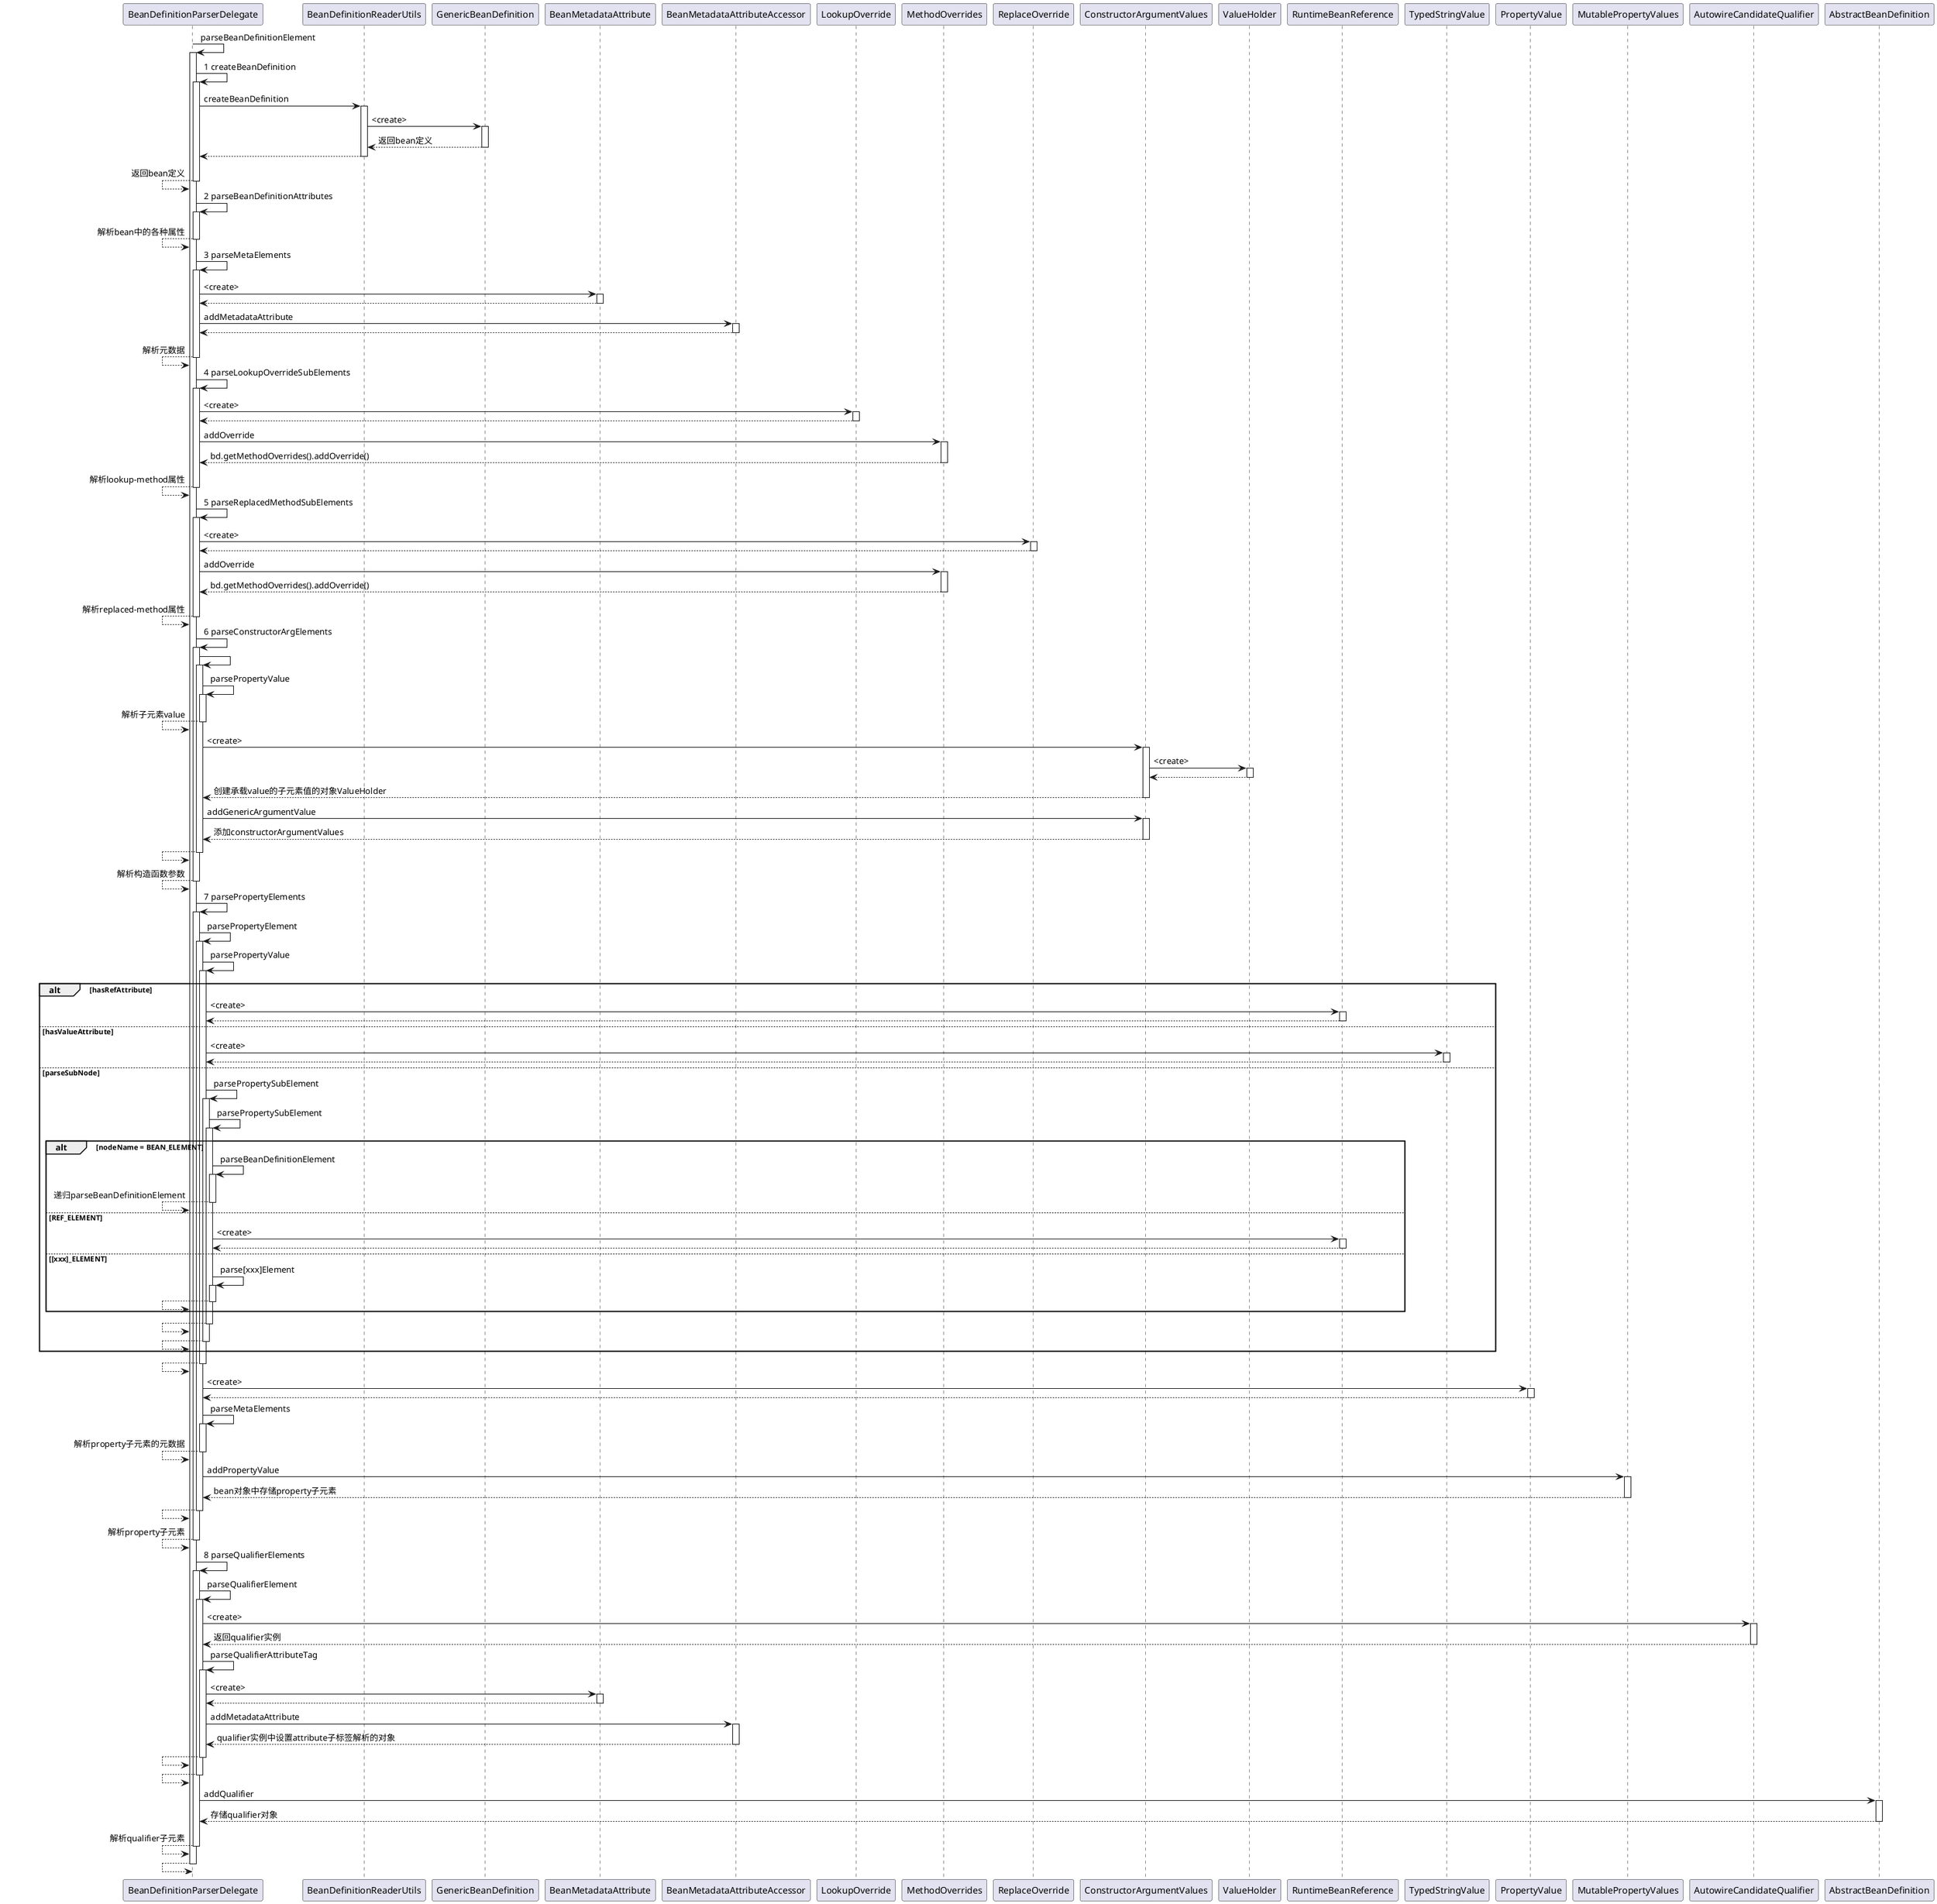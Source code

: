 @startuml

BeanDefinitionParserDelegate -> BeanDefinitionParserDelegate: parseBeanDefinitionElement
activate BeanDefinitionParserDelegate
    BeanDefinitionParserDelegate -> BeanDefinitionParserDelegate: 1 createBeanDefinition
    activate BeanDefinitionParserDelegate
        BeanDefinitionParserDelegate -> BeanDefinitionReaderUtils: createBeanDefinition
        activate BeanDefinitionReaderUtils
            BeanDefinitionReaderUtils -> GenericBeanDefinition: <create>
            activate GenericBeanDefinition
            BeanDefinitionReaderUtils <-- GenericBeanDefinition: 返回bean定义
            deactivate GenericBeanDefinition
        BeanDefinitionParserDelegate <-- BeanDefinitionReaderUtils:
        deactivate BeanDefinitionReaderUtils
    BeanDefinitionParserDelegate <-- BeanDefinitionParserDelegate: 返回bean定义
    deactivate BeanDefinitionParserDelegate

    BeanDefinitionParserDelegate -> BeanDefinitionParserDelegate: 2 parseBeanDefinitionAttributes
    activate BeanDefinitionParserDelegate
    BeanDefinitionParserDelegate <-- BeanDefinitionParserDelegate: 解析bean中的各种属性
    deactivate BeanDefinitionParserDelegate

    BeanDefinitionParserDelegate -> BeanDefinitionParserDelegate: 3 parseMetaElements
    activate BeanDefinitionParserDelegate
        BeanDefinitionParserDelegate -> BeanMetadataAttribute: <create>
        activate BeanMetadataAttribute
        BeanDefinitionParserDelegate <-- BeanMetadataAttribute:
        deactivate BeanMetadataAttribute
        BeanDefinitionParserDelegate -> BeanMetadataAttributeAccessor: addMetadataAttribute
        activate BeanMetadataAttributeAccessor
        BeanDefinitionParserDelegate <-- BeanMetadataAttributeAccessor:
        deactivate BeanMetadataAttributeAccessor
    BeanDefinitionParserDelegate <-- BeanDefinitionParserDelegate: 解析元数据
    deactivate BeanDefinitionParserDelegate

    BeanDefinitionParserDelegate -> BeanDefinitionParserDelegate: 4 parseLookupOverrideSubElements
    activate BeanDefinitionParserDelegate
        BeanDefinitionParserDelegate -> LookupOverride: <create>
        activate LookupOverride
        BeanDefinitionParserDelegate <-- LookupOverride:
        deactivate LookupOverride
        BeanDefinitionParserDelegate -> MethodOverrides: addOverride
        activate MethodOverrides
        BeanDefinitionParserDelegate <-- MethodOverrides: bd.getMethodOverrides().addOverride()
        deactivate MethodOverrides
    BeanDefinitionParserDelegate <-- BeanDefinitionParserDelegate: 解析lookup-method属性
    deactivate BeanDefinitionParserDelegate

    BeanDefinitionParserDelegate -> BeanDefinitionParserDelegate: 5 parseReplacedMethodSubElements
    activate BeanDefinitionParserDelegate
        BeanDefinitionParserDelegate -> ReplaceOverride: <create>
        activate ReplaceOverride
        BeanDefinitionParserDelegate <-- ReplaceOverride:
        deactivate ReplaceOverride
        BeanDefinitionParserDelegate -> MethodOverrides: addOverride
        activate MethodOverrides
        BeanDefinitionParserDelegate <-- MethodOverrides: bd.getMethodOverrides().addOverride()
        deactivate MethodOverrides
    BeanDefinitionParserDelegate <-- BeanDefinitionParserDelegate: 解析replaced-method属性
    deactivate BeanDefinitionParserDelegate

    BeanDefinitionParserDelegate -> BeanDefinitionParserDelegate: 6 parseConstructorArgElements
    activate BeanDefinitionParserDelegate
        BeanDefinitionParserDelegate -> BeanDefinitionParserDelegate:
        activate BeanDefinitionParserDelegate
            BeanDefinitionParserDelegate -> BeanDefinitionParserDelegate: parsePropertyValue
            activate BeanDefinitionParserDelegate
            BeanDefinitionParserDelegate <-- BeanDefinitionParserDelegate: 解析子元素value
            deactivate BeanDefinitionParserDelegate
            BeanDefinitionParserDelegate -> ConstructorArgumentValues: <create>
            activate ConstructorArgumentValues
                ConstructorArgumentValues -> ValueHolder: <create>
                activate ValueHolder
                ConstructorArgumentValues <-- ValueHolder:
                deactivate ValueHolder
            BeanDefinitionParserDelegate <-- ConstructorArgumentValues: 创建承载value的子元素值的对象ValueHolder
            deactivate ConstructorArgumentValues
            BeanDefinitionParserDelegate -> ConstructorArgumentValues: addGenericArgumentValue
            activate ConstructorArgumentValues
            BeanDefinitionParserDelegate <-- ConstructorArgumentValues: 添加constructorArgumentValues
            deactivate ConstructorArgumentValues
        BeanDefinitionParserDelegate <-- BeanDefinitionParserDelegate:
        deactivate BeanDefinitionParserDelegate
    BeanDefinitionParserDelegate <-- BeanDefinitionParserDelegate: 解析构造函数参数
    deactivate BeanDefinitionParserDelegate

    BeanDefinitionParserDelegate -> BeanDefinitionParserDelegate: 7 parsePropertyElements
    activate BeanDefinitionParserDelegate
        BeanDefinitionParserDelegate -> BeanDefinitionParserDelegate: parsePropertyElement
        activate BeanDefinitionParserDelegate
            BeanDefinitionParserDelegate -> BeanDefinitionParserDelegate: parsePropertyValue
            activate BeanDefinitionParserDelegate
             alt hasRefAttribute
                BeanDefinitionParserDelegate -> RuntimeBeanReference: <create>
                activate RuntimeBeanReference
                BeanDefinitionParserDelegate <-- RuntimeBeanReference:
                deactivate RuntimeBeanReference
             else hasValueAttribute
                BeanDefinitionParserDelegate -> TypedStringValue: <create>
                activate TypedStringValue
                BeanDefinitionParserDelegate <-- TypedStringValue:
                deactivate TypedStringValue
             else parseSubNode
                BeanDefinitionParserDelegate -> BeanDefinitionParserDelegate: parsePropertySubElement
                activate BeanDefinitionParserDelegate
                      BeanDefinitionParserDelegate -> BeanDefinitionParserDelegate: parsePropertySubElement
                      activate BeanDefinitionParserDelegate
                        alt nodeName = BEAN_ELEMENT
                          BeanDefinitionParserDelegate -> BeanDefinitionParserDelegate: parseBeanDefinitionElement
                          activate BeanDefinitionParserDelegate
                          BeanDefinitionParserDelegate <-- BeanDefinitionParserDelegate: 递归parseBeanDefinitionElement
                          deactivate BeanDefinitionParserDelegate
                        else REF_ELEMENT
                            BeanDefinitionParserDelegate -> RuntimeBeanReference: <create>
                            activate RuntimeBeanReference
                            BeanDefinitionParserDelegate <-- RuntimeBeanReference:
                            deactivate RuntimeBeanReference
                        else [xxx]_ELEMENT
                              BeanDefinitionParserDelegate -> BeanDefinitionParserDelegate: parse[xxx]Element
                              activate BeanDefinitionParserDelegate
                              BeanDefinitionParserDelegate <-- BeanDefinitionParserDelegate:
                              deactivate BeanDefinitionParserDelegate
                        end
                      BeanDefinitionParserDelegate <-- BeanDefinitionParserDelegate:
                      deactivate BeanDefinitionParserDelegate
                BeanDefinitionParserDelegate <-- BeanDefinitionParserDelegate:
                deactivate BeanDefinitionParserDelegate
             end
            BeanDefinitionParserDelegate <-- BeanDefinitionParserDelegate:
            deactivate BeanDefinitionParserDelegate

            BeanDefinitionParserDelegate -> PropertyValue: <create>
            activate PropertyValue
            BeanDefinitionParserDelegate <-- PropertyValue:
            deactivate PropertyValue

            BeanDefinitionParserDelegate -> BeanDefinitionParserDelegate: parseMetaElements
            activate BeanDefinitionParserDelegate
            BeanDefinitionParserDelegate <-- BeanDefinitionParserDelegate: 解析property子元素的元数据
            deactivate BeanDefinitionParserDelegate

            BeanDefinitionParserDelegate -> MutablePropertyValues: addPropertyValue
            activate MutablePropertyValues
            BeanDefinitionParserDelegate <-- MutablePropertyValues: bean对象中存储property子元素
            deactivate MutablePropertyValues
        BeanDefinitionParserDelegate <-- BeanDefinitionParserDelegate:
        deactivate BeanDefinitionParserDelegate
    BeanDefinitionParserDelegate <-- BeanDefinitionParserDelegate: 解析property子元素
    deactivate BeanDefinitionParserDelegate

    BeanDefinitionParserDelegate -> BeanDefinitionParserDelegate: 8 parseQualifierElements
    activate BeanDefinitionParserDelegate
        BeanDefinitionParserDelegate -> BeanDefinitionParserDelegate: parseQualifierElement
        activate BeanDefinitionParserDelegate
            BeanDefinitionParserDelegate -> AutowireCandidateQualifier: <create>
            activate AutowireCandidateQualifier
            BeanDefinitionParserDelegate <-- AutowireCandidateQualifier: 返回qualifier实例
            deactivate AutowireCandidateQualifier
            BeanDefinitionParserDelegate -> BeanDefinitionParserDelegate:  parseQualifierAttributeTag
            activate BeanDefinitionParserDelegate
                BeanDefinitionParserDelegate -> BeanMetadataAttribute: <create>
                activate BeanMetadataAttribute
                BeanDefinitionParserDelegate <-- BeanMetadataAttribute:
                deactivate BeanMetadataAttribute
                BeanDefinitionParserDelegate -> BeanMetadataAttributeAccessor: addMetadataAttribute
                activate BeanMetadataAttributeAccessor
                BeanDefinitionParserDelegate <-- BeanMetadataAttributeAccessor: qualifier实例中设置attribute子标签解析的对象
                deactivate BeanMetadataAttributeAccessor
            BeanDefinitionParserDelegate <-- BeanDefinitionParserDelegate:
            deactivate BeanDefinitionParserDelegate
        BeanDefinitionParserDelegate <-- BeanDefinitionParserDelegate:
        deactivate BeanDefinitionParserDelegate

        BeanDefinitionParserDelegate -> AbstractBeanDefinition: addQualifier
        activate AbstractBeanDefinition
        BeanDefinitionParserDelegate <-- AbstractBeanDefinition: 存储qualifier对象
        deactivate AbstractBeanDefinition
    BeanDefinitionParserDelegate <-- BeanDefinitionParserDelegate: 解析qualifier子元素
    deactivate BeanDefinitionParserDelegate



BeanDefinitionParserDelegate <-- BeanDefinitionParserDelegate:
deactivate BeanDefinitionParserDelegate


@enduml